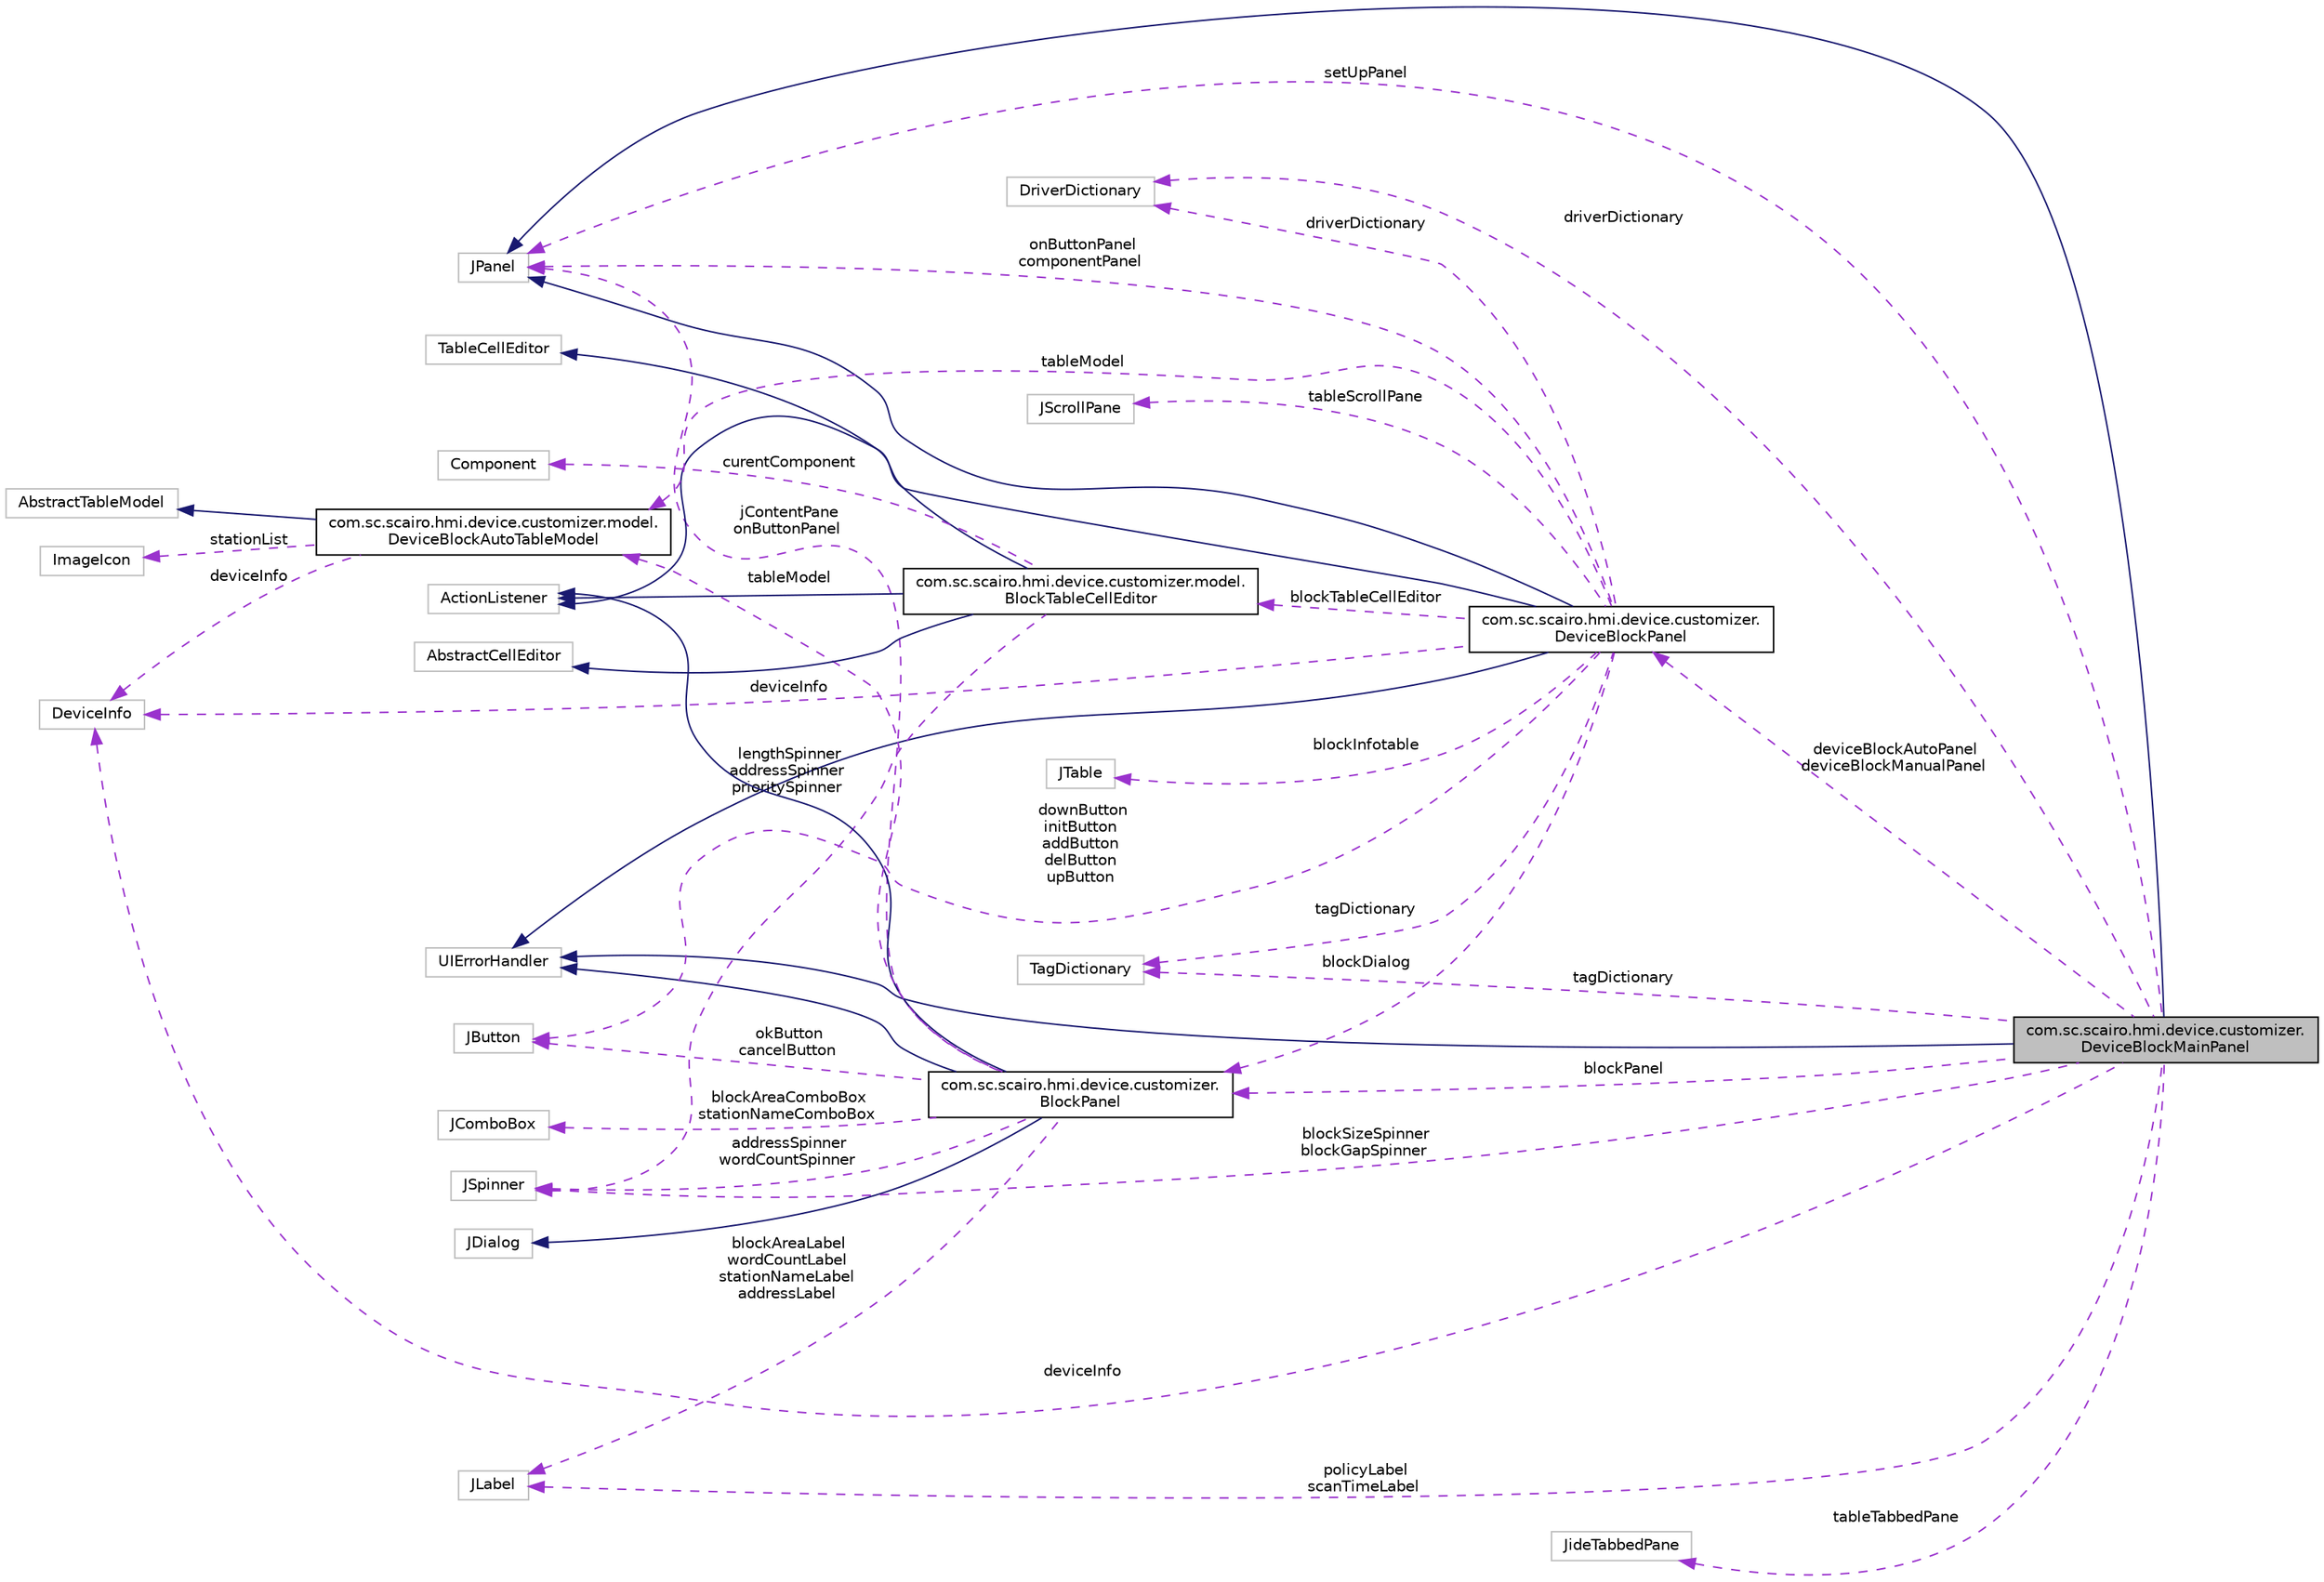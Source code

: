 digraph "com.sc.scairo.hmi.device.customizer.DeviceBlockMainPanel"
{
 // LATEX_PDF_SIZE
  edge [fontname="Helvetica",fontsize="10",labelfontname="Helvetica",labelfontsize="10"];
  node [fontname="Helvetica",fontsize="10",shape=record];
  rankdir="LR";
  Node1 [label="com.sc.scairo.hmi.device.customizer.\lDeviceBlockMainPanel",height=0.2,width=0.4,color="black", fillcolor="grey75", style="filled", fontcolor="black",tooltip=" "];
  Node2 -> Node1 [dir="back",color="midnightblue",fontsize="10",style="solid",fontname="Helvetica"];
  Node2 [label="JPanel",height=0.2,width=0.4,color="grey75", fillcolor="white", style="filled",tooltip=" "];
  Node3 -> Node1 [dir="back",color="midnightblue",fontsize="10",style="solid",fontname="Helvetica"];
  Node3 [label="UIErrorHandler",height=0.2,width=0.4,color="grey75", fillcolor="white", style="filled",tooltip=" "];
  Node4 -> Node1 [dir="back",color="darkorchid3",fontsize="10",style="dashed",label=" tagDictionary" ,fontname="Helvetica"];
  Node4 [label="TagDictionary",height=0.2,width=0.4,color="grey75", fillcolor="white", style="filled",tooltip=" "];
  Node5 -> Node1 [dir="back",color="darkorchid3",fontsize="10",style="dashed",label=" blockSizeSpinner\nblockGapSpinner" ,fontname="Helvetica"];
  Node5 [label="JSpinner",height=0.2,width=0.4,color="grey75", fillcolor="white", style="filled",tooltip=" "];
  Node6 -> Node1 [dir="back",color="darkorchid3",fontsize="10",style="dashed",label=" tableTabbedPane" ,fontname="Helvetica"];
  Node6 [label="JideTabbedPane",height=0.2,width=0.4,color="grey75", fillcolor="white", style="filled",tooltip=" "];
  Node7 -> Node1 [dir="back",color="darkorchid3",fontsize="10",style="dashed",label=" driverDictionary" ,fontname="Helvetica"];
  Node7 [label="DriverDictionary",height=0.2,width=0.4,color="grey75", fillcolor="white", style="filled",tooltip=" "];
  Node8 -> Node1 [dir="back",color="darkorchid3",fontsize="10",style="dashed",label=" policyLabel\nscanTimeLabel" ,fontname="Helvetica"];
  Node8 [label="JLabel",height=0.2,width=0.4,color="grey75", fillcolor="white", style="filled",tooltip=" "];
  Node9 -> Node1 [dir="back",color="darkorchid3",fontsize="10",style="dashed",label=" deviceInfo" ,fontname="Helvetica"];
  Node9 [label="DeviceInfo",height=0.2,width=0.4,color="grey75", fillcolor="white", style="filled",tooltip=" "];
  Node2 -> Node1 [dir="back",color="darkorchid3",fontsize="10",style="dashed",label=" setUpPanel" ,fontname="Helvetica"];
  Node10 -> Node1 [dir="back",color="darkorchid3",fontsize="10",style="dashed",label=" blockPanel" ,fontname="Helvetica"];
  Node10 [label="com.sc.scairo.hmi.device.customizer.\lBlockPanel",height=0.2,width=0.4,color="black", fillcolor="white", style="filled",URL="$classcom_1_1sc_1_1scairo_1_1hmi_1_1device_1_1customizer_1_1_block_panel.html",tooltip=" "];
  Node11 -> Node10 [dir="back",color="midnightblue",fontsize="10",style="solid",fontname="Helvetica"];
  Node11 [label="JDialog",height=0.2,width=0.4,color="grey75", fillcolor="white", style="filled",tooltip=" "];
  Node12 -> Node10 [dir="back",color="midnightblue",fontsize="10",style="solid",fontname="Helvetica"];
  Node12 [label="ActionListener",height=0.2,width=0.4,color="grey75", fillcolor="white", style="filled",tooltip=" "];
  Node3 -> Node10 [dir="back",color="midnightblue",fontsize="10",style="solid",fontname="Helvetica"];
  Node13 -> Node10 [dir="back",color="darkorchid3",fontsize="10",style="dashed",label=" tableModel" ,fontname="Helvetica"];
  Node13 [label="com.sc.scairo.hmi.device.customizer.model.\lDeviceBlockAutoTableModel",height=0.2,width=0.4,color="black", fillcolor="white", style="filled",URL="$classcom_1_1sc_1_1scairo_1_1hmi_1_1device_1_1customizer_1_1model_1_1_device_block_auto_table_model.html",tooltip=" "];
  Node14 -> Node13 [dir="back",color="midnightblue",fontsize="10",style="solid",fontname="Helvetica"];
  Node14 [label="AbstractTableModel",height=0.2,width=0.4,color="grey75", fillcolor="white", style="filled",tooltip=" "];
  Node15 -> Node13 [dir="back",color="darkorchid3",fontsize="10",style="dashed",label=" stationList" ,fontname="Helvetica"];
  Node15 [label="ImageIcon",height=0.2,width=0.4,color="grey75", fillcolor="white", style="filled",tooltip=" "];
  Node9 -> Node13 [dir="back",color="darkorchid3",fontsize="10",style="dashed",label=" deviceInfo" ,fontname="Helvetica"];
  Node16 -> Node10 [dir="back",color="darkorchid3",fontsize="10",style="dashed",label=" okButton\ncancelButton" ,fontname="Helvetica"];
  Node16 [label="JButton",height=0.2,width=0.4,color="grey75", fillcolor="white", style="filled",tooltip=" "];
  Node5 -> Node10 [dir="back",color="darkorchid3",fontsize="10",style="dashed",label=" addressSpinner\nwordCountSpinner" ,fontname="Helvetica"];
  Node17 -> Node10 [dir="back",color="darkorchid3",fontsize="10",style="dashed",label=" blockAreaComboBox\nstationNameComboBox" ,fontname="Helvetica"];
  Node17 [label="JComboBox",height=0.2,width=0.4,color="grey75", fillcolor="white", style="filled",tooltip=" "];
  Node8 -> Node10 [dir="back",color="darkorchid3",fontsize="10",style="dashed",label=" blockAreaLabel\nwordCountLabel\nstationNameLabel\naddressLabel" ,fontname="Helvetica"];
  Node2 -> Node10 [dir="back",color="darkorchid3",fontsize="10",style="dashed",label=" jContentPane\nonButtonPanel" ,fontname="Helvetica"];
  Node18 -> Node1 [dir="back",color="darkorchid3",fontsize="10",style="dashed",label=" deviceBlockAutoPanel\ndeviceBlockManualPanel" ,fontname="Helvetica"];
  Node18 [label="com.sc.scairo.hmi.device.customizer.\lDeviceBlockPanel",height=0.2,width=0.4,color="black", fillcolor="white", style="filled",URL="$classcom_1_1sc_1_1scairo_1_1hmi_1_1device_1_1customizer_1_1_device_block_panel.html",tooltip=" "];
  Node2 -> Node18 [dir="back",color="midnightblue",fontsize="10",style="solid",fontname="Helvetica"];
  Node12 -> Node18 [dir="back",color="midnightblue",fontsize="10",style="solid",fontname="Helvetica"];
  Node3 -> Node18 [dir="back",color="midnightblue",fontsize="10",style="solid",fontname="Helvetica"];
  Node4 -> Node18 [dir="back",color="darkorchid3",fontsize="10",style="dashed",label=" tagDictionary" ,fontname="Helvetica"];
  Node16 -> Node18 [dir="back",color="darkorchid3",fontsize="10",style="dashed",label=" downButton\ninitButton\naddButton\ndelButton\nupButton" ,fontname="Helvetica"];
  Node13 -> Node18 [dir="back",color="darkorchid3",fontsize="10",style="dashed",label=" tableModel" ,fontname="Helvetica"];
  Node19 -> Node18 [dir="back",color="darkorchid3",fontsize="10",style="dashed",label=" blockTableCellEditor" ,fontname="Helvetica"];
  Node19 [label="com.sc.scairo.hmi.device.customizer.model.\lBlockTableCellEditor",height=0.2,width=0.4,color="black", fillcolor="white", style="filled",URL="$classcom_1_1sc_1_1scairo_1_1hmi_1_1device_1_1customizer_1_1model_1_1_block_table_cell_editor.html",tooltip=" "];
  Node20 -> Node19 [dir="back",color="midnightblue",fontsize="10",style="solid",fontname="Helvetica"];
  Node20 [label="AbstractCellEditor",height=0.2,width=0.4,color="grey75", fillcolor="white", style="filled",tooltip=" "];
  Node21 -> Node19 [dir="back",color="midnightblue",fontsize="10",style="solid",fontname="Helvetica"];
  Node21 [label="TableCellEditor",height=0.2,width=0.4,color="grey75", fillcolor="white", style="filled",tooltip=" "];
  Node12 -> Node19 [dir="back",color="midnightblue",fontsize="10",style="solid",fontname="Helvetica"];
  Node5 -> Node19 [dir="back",color="darkorchid3",fontsize="10",style="dashed",label=" lengthSpinner\naddressSpinner\nprioritySpinner" ,fontname="Helvetica"];
  Node22 -> Node19 [dir="back",color="darkorchid3",fontsize="10",style="dashed",label=" curentComponent" ,fontname="Helvetica"];
  Node22 [label="Component",height=0.2,width=0.4,color="grey75", fillcolor="white", style="filled",tooltip=" "];
  Node7 -> Node18 [dir="back",color="darkorchid3",fontsize="10",style="dashed",label=" driverDictionary" ,fontname="Helvetica"];
  Node23 -> Node18 [dir="back",color="darkorchid3",fontsize="10",style="dashed",label=" blockInfotable" ,fontname="Helvetica"];
  Node23 [label="JTable",height=0.2,width=0.4,color="grey75", fillcolor="white", style="filled",tooltip=" "];
  Node9 -> Node18 [dir="back",color="darkorchid3",fontsize="10",style="dashed",label=" deviceInfo" ,fontname="Helvetica"];
  Node2 -> Node18 [dir="back",color="darkorchid3",fontsize="10",style="dashed",label=" onButtonPanel\ncomponentPanel" ,fontname="Helvetica"];
  Node24 -> Node18 [dir="back",color="darkorchid3",fontsize="10",style="dashed",label=" tableScrollPane" ,fontname="Helvetica"];
  Node24 [label="JScrollPane",height=0.2,width=0.4,color="grey75", fillcolor="white", style="filled",tooltip=" "];
  Node10 -> Node18 [dir="back",color="darkorchid3",fontsize="10",style="dashed",label=" blockDialog" ,fontname="Helvetica"];
}
